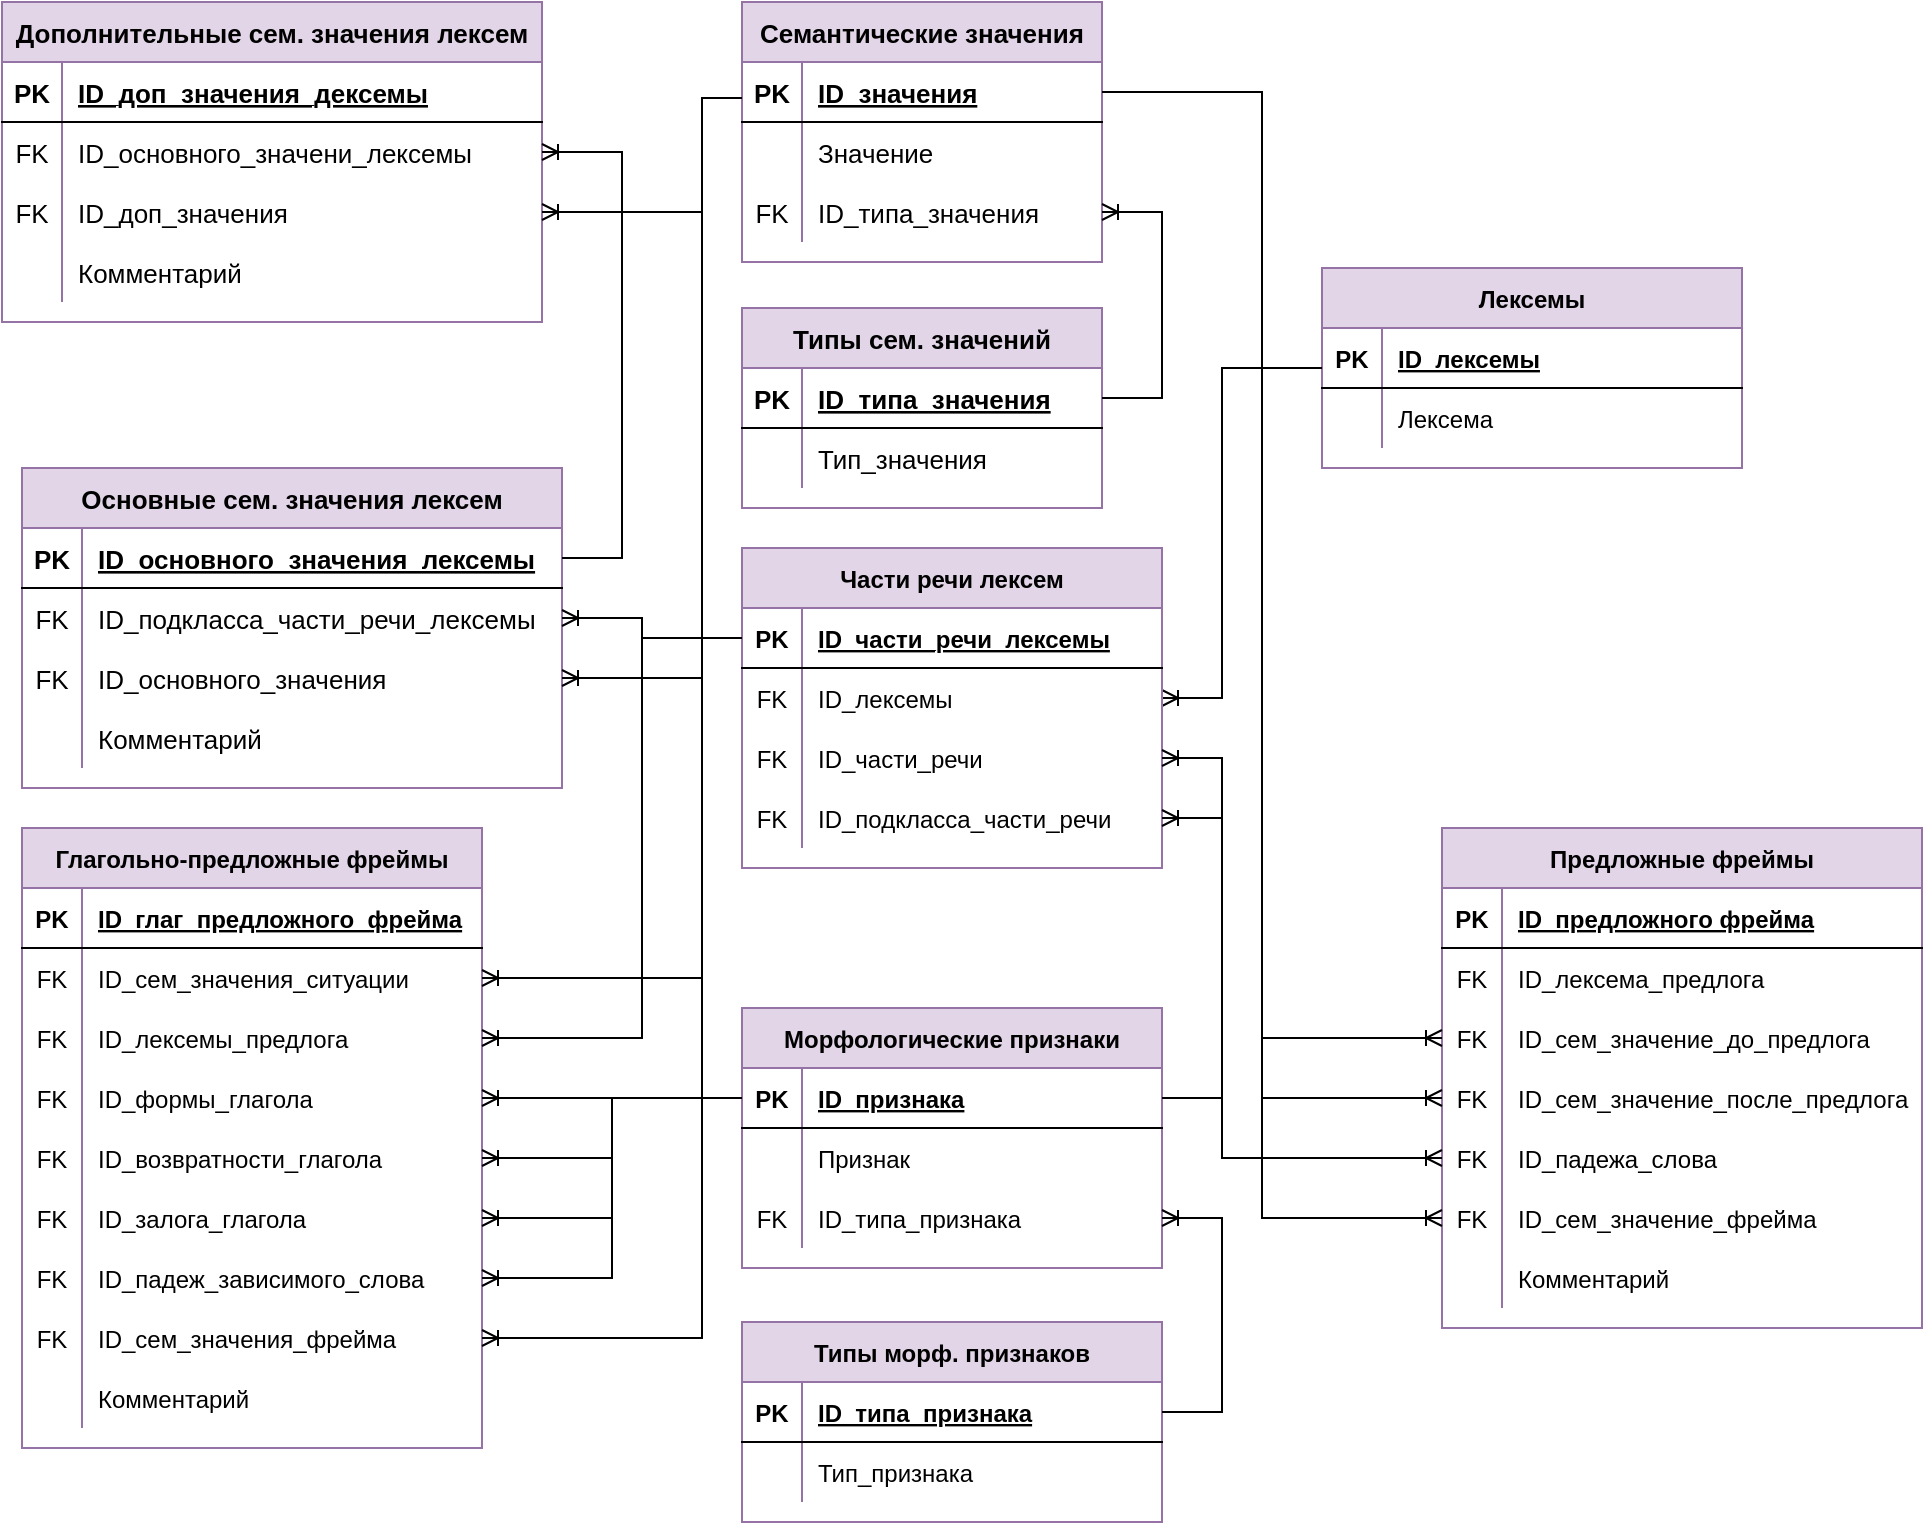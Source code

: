 <mxfile version="16.5.1" type="device"><diagram id="C_LeQMj13DpKVCXnAVlo" name="Страница 1"><mxGraphModel dx="1298" dy="1638" grid="1" gridSize="10" guides="1" tooltips="1" connect="1" arrows="1" fold="1" page="1" pageScale="1" pageWidth="1169" pageHeight="827" math="0" shadow="0"><root><mxCell id="0"/><mxCell id="1" parent="0"/><mxCell id="bmfFqyHY-bvfJu2oK3CH-1" value="Лексемы" style="shape=table;startSize=30;container=1;collapsible=1;childLayout=tableLayout;fixedRows=1;rowLines=0;fontStyle=1;align=center;resizeLast=1;fillColor=#e1d5e7;strokeColor=#9673a6;" vertex="1" parent="1"><mxGeometry x="970" y="-670" width="210" height="100" as="geometry"/></mxCell><mxCell id="bmfFqyHY-bvfJu2oK3CH-2" value="" style="shape=tableRow;horizontal=0;startSize=0;swimlaneHead=0;swimlaneBody=0;fillColor=none;collapsible=0;dropTarget=0;points=[[0,0.5],[1,0.5]];portConstraint=eastwest;top=0;left=0;right=0;bottom=1;" vertex="1" parent="bmfFqyHY-bvfJu2oK3CH-1"><mxGeometry y="30" width="210" height="30" as="geometry"/></mxCell><mxCell id="bmfFqyHY-bvfJu2oK3CH-3" value="PK" style="shape=partialRectangle;connectable=0;fillColor=none;top=0;left=0;bottom=0;right=0;fontStyle=1;overflow=hidden;" vertex="1" parent="bmfFqyHY-bvfJu2oK3CH-2"><mxGeometry width="30" height="30" as="geometry"><mxRectangle width="30" height="30" as="alternateBounds"/></mxGeometry></mxCell><mxCell id="bmfFqyHY-bvfJu2oK3CH-4" value="ID_лексемы" style="shape=partialRectangle;connectable=0;fillColor=none;top=0;left=0;bottom=0;right=0;align=left;spacingLeft=6;fontStyle=5;overflow=hidden;" vertex="1" parent="bmfFqyHY-bvfJu2oK3CH-2"><mxGeometry x="30" width="180" height="30" as="geometry"><mxRectangle width="180" height="30" as="alternateBounds"/></mxGeometry></mxCell><mxCell id="bmfFqyHY-bvfJu2oK3CH-5" value="" style="shape=tableRow;horizontal=0;startSize=0;swimlaneHead=0;swimlaneBody=0;fillColor=none;collapsible=0;dropTarget=0;points=[[0,0.5],[1,0.5]];portConstraint=eastwest;top=0;left=0;right=0;bottom=0;" vertex="1" parent="bmfFqyHY-bvfJu2oK3CH-1"><mxGeometry y="60" width="210" height="30" as="geometry"/></mxCell><mxCell id="bmfFqyHY-bvfJu2oK3CH-6" value="" style="shape=partialRectangle;connectable=0;fillColor=none;top=0;left=0;bottom=0;right=0;editable=1;overflow=hidden;" vertex="1" parent="bmfFqyHY-bvfJu2oK3CH-5"><mxGeometry width="30" height="30" as="geometry"><mxRectangle width="30" height="30" as="alternateBounds"/></mxGeometry></mxCell><mxCell id="bmfFqyHY-bvfJu2oK3CH-7" value="Лексема" style="shape=partialRectangle;connectable=0;fillColor=none;top=0;left=0;bottom=0;right=0;align=left;spacingLeft=6;overflow=hidden;" vertex="1" parent="bmfFqyHY-bvfJu2oK3CH-5"><mxGeometry x="30" width="180" height="30" as="geometry"><mxRectangle width="180" height="30" as="alternateBounds"/></mxGeometry></mxCell><mxCell id="bmfFqyHY-bvfJu2oK3CH-8" value="" style="edgeStyle=orthogonalEdgeStyle;fontSize=12;html=1;endArrow=ERoneToMany;rounded=0;" edge="1" parent="1" source="bmfFqyHY-bvfJu2oK3CH-2" target="bmfFqyHY-bvfJu2oK3CH-13"><mxGeometry width="100" height="100" relative="1" as="geometry"><mxPoint x="854.95" y="-523" as="sourcePoint"/><mxPoint x="784.95" y="-488" as="targetPoint"/><Array as="points"><mxPoint x="920" y="-620"/><mxPoint x="920" y="-455"/></Array></mxGeometry></mxCell><mxCell id="bmfFqyHY-bvfJu2oK3CH-9" value="Части речи лексем" style="shape=table;startSize=30;container=1;collapsible=1;childLayout=tableLayout;fixedRows=1;rowLines=0;fontStyle=1;align=center;resizeLast=1;fillColor=#e1d5e7;strokeColor=#9673a6;" vertex="1" parent="1"><mxGeometry x="680" y="-530" width="210" height="160" as="geometry"/></mxCell><mxCell id="bmfFqyHY-bvfJu2oK3CH-10" value="" style="shape=tableRow;horizontal=0;startSize=0;swimlaneHead=0;swimlaneBody=0;fillColor=none;collapsible=0;dropTarget=0;points=[[0,0.5],[1,0.5]];portConstraint=eastwest;top=0;left=0;right=0;bottom=1;" vertex="1" parent="bmfFqyHY-bvfJu2oK3CH-9"><mxGeometry y="30" width="210" height="30" as="geometry"/></mxCell><mxCell id="bmfFqyHY-bvfJu2oK3CH-11" value="PK" style="shape=partialRectangle;connectable=0;fillColor=none;top=0;left=0;bottom=0;right=0;fontStyle=1;overflow=hidden;" vertex="1" parent="bmfFqyHY-bvfJu2oK3CH-10"><mxGeometry width="30" height="30" as="geometry"><mxRectangle width="30" height="30" as="alternateBounds"/></mxGeometry></mxCell><mxCell id="bmfFqyHY-bvfJu2oK3CH-12" value="ID_части_речи_лексемы" style="shape=partialRectangle;connectable=0;fillColor=none;top=0;left=0;bottom=0;right=0;align=left;spacingLeft=6;fontStyle=5;overflow=hidden;" vertex="1" parent="bmfFqyHY-bvfJu2oK3CH-10"><mxGeometry x="30" width="180" height="30" as="geometry"><mxRectangle width="180" height="30" as="alternateBounds"/></mxGeometry></mxCell><mxCell id="bmfFqyHY-bvfJu2oK3CH-13" value="" style="shape=tableRow;horizontal=0;startSize=0;swimlaneHead=0;swimlaneBody=0;fillColor=none;collapsible=0;dropTarget=0;points=[[0,0.5],[1,0.5]];portConstraint=eastwest;top=0;left=0;right=0;bottom=0;" vertex="1" parent="bmfFqyHY-bvfJu2oK3CH-9"><mxGeometry y="60" width="210" height="30" as="geometry"/></mxCell><mxCell id="bmfFqyHY-bvfJu2oK3CH-14" value="FK" style="shape=partialRectangle;connectable=0;fillColor=none;top=0;left=0;bottom=0;right=0;editable=1;overflow=hidden;" vertex="1" parent="bmfFqyHY-bvfJu2oK3CH-13"><mxGeometry width="30" height="30" as="geometry"><mxRectangle width="30" height="30" as="alternateBounds"/></mxGeometry></mxCell><mxCell id="bmfFqyHY-bvfJu2oK3CH-15" value="ID_лексемы" style="shape=partialRectangle;connectable=0;fillColor=none;top=0;left=0;bottom=0;right=0;align=left;spacingLeft=6;overflow=hidden;" vertex="1" parent="bmfFqyHY-bvfJu2oK3CH-13"><mxGeometry x="30" width="180" height="30" as="geometry"><mxRectangle width="180" height="30" as="alternateBounds"/></mxGeometry></mxCell><mxCell id="bmfFqyHY-bvfJu2oK3CH-16" value="" style="shape=tableRow;horizontal=0;startSize=0;swimlaneHead=0;swimlaneBody=0;fillColor=none;collapsible=0;dropTarget=0;points=[[0,0.5],[1,0.5]];portConstraint=eastwest;top=0;left=0;right=0;bottom=0;" vertex="1" parent="bmfFqyHY-bvfJu2oK3CH-9"><mxGeometry y="90" width="210" height="30" as="geometry"/></mxCell><mxCell id="bmfFqyHY-bvfJu2oK3CH-17" value="FK" style="shape=partialRectangle;connectable=0;fillColor=none;top=0;left=0;bottom=0;right=0;editable=1;overflow=hidden;" vertex="1" parent="bmfFqyHY-bvfJu2oK3CH-16"><mxGeometry width="30" height="30" as="geometry"><mxRectangle width="30" height="30" as="alternateBounds"/></mxGeometry></mxCell><mxCell id="bmfFqyHY-bvfJu2oK3CH-18" value="ID_части_речи" style="shape=partialRectangle;connectable=0;fillColor=none;top=0;left=0;bottom=0;right=0;align=left;spacingLeft=6;overflow=hidden;" vertex="1" parent="bmfFqyHY-bvfJu2oK3CH-16"><mxGeometry x="30" width="180" height="30" as="geometry"><mxRectangle width="180" height="30" as="alternateBounds"/></mxGeometry></mxCell><mxCell id="bmfFqyHY-bvfJu2oK3CH-19" value="" style="shape=tableRow;horizontal=0;startSize=0;swimlaneHead=0;swimlaneBody=0;fillColor=none;collapsible=0;dropTarget=0;points=[[0,0.5],[1,0.5]];portConstraint=eastwest;top=0;left=0;right=0;bottom=0;" vertex="1" parent="bmfFqyHY-bvfJu2oK3CH-9"><mxGeometry y="120" width="210" height="30" as="geometry"/></mxCell><mxCell id="bmfFqyHY-bvfJu2oK3CH-20" value="FK" style="shape=partialRectangle;connectable=0;fillColor=none;top=0;left=0;bottom=0;right=0;editable=1;overflow=hidden;" vertex="1" parent="bmfFqyHY-bvfJu2oK3CH-19"><mxGeometry width="30" height="30" as="geometry"><mxRectangle width="30" height="30" as="alternateBounds"/></mxGeometry></mxCell><mxCell id="bmfFqyHY-bvfJu2oK3CH-21" value="ID_подкласса_части_речи" style="shape=partialRectangle;connectable=0;fillColor=none;top=0;left=0;bottom=0;right=0;align=left;spacingLeft=6;overflow=hidden;" vertex="1" parent="bmfFqyHY-bvfJu2oK3CH-19"><mxGeometry x="30" width="180" height="30" as="geometry"><mxRectangle width="180" height="30" as="alternateBounds"/></mxGeometry></mxCell><mxCell id="bmfFqyHY-bvfJu2oK3CH-22" value="Морфологические признаки" style="shape=table;startSize=30;container=1;collapsible=1;childLayout=tableLayout;fixedRows=1;rowLines=0;fontStyle=1;align=center;resizeLast=1;fillColor=#e1d5e7;strokeColor=#9673a6;" vertex="1" parent="1"><mxGeometry x="680" y="-300" width="210" height="130" as="geometry"/></mxCell><mxCell id="bmfFqyHY-bvfJu2oK3CH-23" value="" style="shape=tableRow;horizontal=0;startSize=0;swimlaneHead=0;swimlaneBody=0;fillColor=none;collapsible=0;dropTarget=0;points=[[0,0.5],[1,0.5]];portConstraint=eastwest;top=0;left=0;right=0;bottom=1;" vertex="1" parent="bmfFqyHY-bvfJu2oK3CH-22"><mxGeometry y="30" width="210" height="30" as="geometry"/></mxCell><mxCell id="bmfFqyHY-bvfJu2oK3CH-24" value="PK" style="shape=partialRectangle;connectable=0;fillColor=none;top=0;left=0;bottom=0;right=0;fontStyle=1;overflow=hidden;" vertex="1" parent="bmfFqyHY-bvfJu2oK3CH-23"><mxGeometry width="30" height="30" as="geometry"><mxRectangle width="30" height="30" as="alternateBounds"/></mxGeometry></mxCell><mxCell id="bmfFqyHY-bvfJu2oK3CH-25" value="ID_признака" style="shape=partialRectangle;connectable=0;fillColor=none;top=0;left=0;bottom=0;right=0;align=left;spacingLeft=6;fontStyle=5;overflow=hidden;" vertex="1" parent="bmfFqyHY-bvfJu2oK3CH-23"><mxGeometry x="30" width="180" height="30" as="geometry"><mxRectangle width="180" height="30" as="alternateBounds"/></mxGeometry></mxCell><mxCell id="bmfFqyHY-bvfJu2oK3CH-26" value="" style="shape=tableRow;horizontal=0;startSize=0;swimlaneHead=0;swimlaneBody=0;fillColor=none;collapsible=0;dropTarget=0;points=[[0,0.5],[1,0.5]];portConstraint=eastwest;top=0;left=0;right=0;bottom=0;" vertex="1" parent="bmfFqyHY-bvfJu2oK3CH-22"><mxGeometry y="60" width="210" height="30" as="geometry"/></mxCell><mxCell id="bmfFqyHY-bvfJu2oK3CH-27" value="" style="shape=partialRectangle;connectable=0;fillColor=none;top=0;left=0;bottom=0;right=0;editable=1;overflow=hidden;" vertex="1" parent="bmfFqyHY-bvfJu2oK3CH-26"><mxGeometry width="30" height="30" as="geometry"><mxRectangle width="30" height="30" as="alternateBounds"/></mxGeometry></mxCell><mxCell id="bmfFqyHY-bvfJu2oK3CH-28" value="Признак" style="shape=partialRectangle;connectable=0;fillColor=none;top=0;left=0;bottom=0;right=0;align=left;spacingLeft=6;overflow=hidden;" vertex="1" parent="bmfFqyHY-bvfJu2oK3CH-26"><mxGeometry x="30" width="180" height="30" as="geometry"><mxRectangle width="180" height="30" as="alternateBounds"/></mxGeometry></mxCell><mxCell id="bmfFqyHY-bvfJu2oK3CH-29" value="" style="shape=tableRow;horizontal=0;startSize=0;swimlaneHead=0;swimlaneBody=0;fillColor=none;collapsible=0;dropTarget=0;points=[[0,0.5],[1,0.5]];portConstraint=eastwest;top=0;left=0;right=0;bottom=0;" vertex="1" parent="bmfFqyHY-bvfJu2oK3CH-22"><mxGeometry y="90" width="210" height="30" as="geometry"/></mxCell><mxCell id="bmfFqyHY-bvfJu2oK3CH-30" value="FK" style="shape=partialRectangle;connectable=0;fillColor=none;top=0;left=0;bottom=0;right=0;editable=1;overflow=hidden;" vertex="1" parent="bmfFqyHY-bvfJu2oK3CH-29"><mxGeometry width="30" height="30" as="geometry"><mxRectangle width="30" height="30" as="alternateBounds"/></mxGeometry></mxCell><mxCell id="bmfFqyHY-bvfJu2oK3CH-31" value="ID_типа_признака" style="shape=partialRectangle;connectable=0;fillColor=none;top=0;left=0;bottom=0;right=0;align=left;spacingLeft=6;overflow=hidden;" vertex="1" parent="bmfFqyHY-bvfJu2oK3CH-29"><mxGeometry x="30" width="180" height="30" as="geometry"><mxRectangle width="180" height="30" as="alternateBounds"/></mxGeometry></mxCell><mxCell id="bmfFqyHY-bvfJu2oK3CH-32" value="Типы морф. признаков" style="shape=table;startSize=30;container=1;collapsible=1;childLayout=tableLayout;fixedRows=1;rowLines=0;fontStyle=1;align=center;resizeLast=1;fillColor=#e1d5e7;strokeColor=#9673a6;" vertex="1" parent="1"><mxGeometry x="680" y="-143" width="210" height="100" as="geometry"/></mxCell><mxCell id="bmfFqyHY-bvfJu2oK3CH-33" value="" style="shape=tableRow;horizontal=0;startSize=0;swimlaneHead=0;swimlaneBody=0;fillColor=none;collapsible=0;dropTarget=0;points=[[0,0.5],[1,0.5]];portConstraint=eastwest;top=0;left=0;right=0;bottom=1;" vertex="1" parent="bmfFqyHY-bvfJu2oK3CH-32"><mxGeometry y="30" width="210" height="30" as="geometry"/></mxCell><mxCell id="bmfFqyHY-bvfJu2oK3CH-34" value="PK" style="shape=partialRectangle;connectable=0;fillColor=none;top=0;left=0;bottom=0;right=0;fontStyle=1;overflow=hidden;" vertex="1" parent="bmfFqyHY-bvfJu2oK3CH-33"><mxGeometry width="30" height="30" as="geometry"><mxRectangle width="30" height="30" as="alternateBounds"/></mxGeometry></mxCell><mxCell id="bmfFqyHY-bvfJu2oK3CH-35" value="ID_типа_признака" style="shape=partialRectangle;connectable=0;fillColor=none;top=0;left=0;bottom=0;right=0;align=left;spacingLeft=6;fontStyle=5;overflow=hidden;" vertex="1" parent="bmfFqyHY-bvfJu2oK3CH-33"><mxGeometry x="30" width="180" height="30" as="geometry"><mxRectangle width="180" height="30" as="alternateBounds"/></mxGeometry></mxCell><mxCell id="bmfFqyHY-bvfJu2oK3CH-36" value="" style="shape=tableRow;horizontal=0;startSize=0;swimlaneHead=0;swimlaneBody=0;fillColor=none;collapsible=0;dropTarget=0;points=[[0,0.5],[1,0.5]];portConstraint=eastwest;top=0;left=0;right=0;bottom=0;" vertex="1" parent="bmfFqyHY-bvfJu2oK3CH-32"><mxGeometry y="60" width="210" height="30" as="geometry"/></mxCell><mxCell id="bmfFqyHY-bvfJu2oK3CH-37" value="" style="shape=partialRectangle;connectable=0;fillColor=none;top=0;left=0;bottom=0;right=0;editable=1;overflow=hidden;" vertex="1" parent="bmfFqyHY-bvfJu2oK3CH-36"><mxGeometry width="30" height="30" as="geometry"><mxRectangle width="30" height="30" as="alternateBounds"/></mxGeometry></mxCell><mxCell id="bmfFqyHY-bvfJu2oK3CH-38" value="Тип_признака" style="shape=partialRectangle;connectable=0;fillColor=none;top=0;left=0;bottom=0;right=0;align=left;spacingLeft=6;overflow=hidden;" vertex="1" parent="bmfFqyHY-bvfJu2oK3CH-36"><mxGeometry x="30" width="180" height="30" as="geometry"><mxRectangle width="180" height="30" as="alternateBounds"/></mxGeometry></mxCell><mxCell id="bmfFqyHY-bvfJu2oK3CH-39" value="" style="edgeStyle=entityRelationEdgeStyle;fontSize=12;html=1;endArrow=ERoneToMany;rounded=0;" edge="1" parent="1" source="bmfFqyHY-bvfJu2oK3CH-23" target="bmfFqyHY-bvfJu2oK3CH-16"><mxGeometry width="100" height="100" relative="1" as="geometry"><mxPoint x="645" y="224" as="sourcePoint"/><mxPoint x="1015" y="-121" as="targetPoint"/></mxGeometry></mxCell><mxCell id="bmfFqyHY-bvfJu2oK3CH-40" value="" style="edgeStyle=entityRelationEdgeStyle;fontSize=12;html=1;endArrow=ERoneToMany;rounded=0;" edge="1" parent="1" source="bmfFqyHY-bvfJu2oK3CH-23" target="bmfFqyHY-bvfJu2oK3CH-19"><mxGeometry width="100" height="100" relative="1" as="geometry"><mxPoint x="745" y="-26" as="sourcePoint"/><mxPoint x="1015" y="-151" as="targetPoint"/></mxGeometry></mxCell><mxCell id="bmfFqyHY-bvfJu2oK3CH-41" value="" style="edgeStyle=entityRelationEdgeStyle;fontSize=12;html=1;endArrow=ERoneToMany;rounded=0;" edge="1" parent="1" source="bmfFqyHY-bvfJu2oK3CH-33" target="bmfFqyHY-bvfJu2oK3CH-29"><mxGeometry width="100" height="100" relative="1" as="geometry"><mxPoint x="640" y="-33" as="sourcePoint"/><mxPoint x="740" y="-133" as="targetPoint"/></mxGeometry></mxCell><mxCell id="bmfFqyHY-bvfJu2oK3CH-42" value="Семантические значения" style="shape=table;startSize=30;container=1;collapsible=1;childLayout=tableLayout;fixedRows=1;rowLines=0;fontStyle=1;align=center;resizeLast=1;fillColor=#e1d5e7;strokeColor=#9673a6;fontSize=13;" vertex="1" parent="1"><mxGeometry x="680" y="-803" width="180" height="130" as="geometry"/></mxCell><mxCell id="bmfFqyHY-bvfJu2oK3CH-43" value="" style="shape=tableRow;horizontal=0;startSize=0;swimlaneHead=0;swimlaneBody=0;fillColor=none;collapsible=0;dropTarget=0;points=[[0,0.5],[1,0.5]];portConstraint=eastwest;top=0;left=0;right=0;bottom=1;fontSize=13;" vertex="1" parent="bmfFqyHY-bvfJu2oK3CH-42"><mxGeometry y="30" width="180" height="30" as="geometry"/></mxCell><mxCell id="bmfFqyHY-bvfJu2oK3CH-44" value="PK" style="shape=partialRectangle;connectable=0;fillColor=none;top=0;left=0;bottom=0;right=0;fontStyle=1;overflow=hidden;fontSize=13;" vertex="1" parent="bmfFqyHY-bvfJu2oK3CH-43"><mxGeometry width="30" height="30" as="geometry"><mxRectangle width="30" height="30" as="alternateBounds"/></mxGeometry></mxCell><mxCell id="bmfFqyHY-bvfJu2oK3CH-45" value="ID_значения" style="shape=partialRectangle;connectable=0;fillColor=none;top=0;left=0;bottom=0;right=0;align=left;spacingLeft=6;fontStyle=5;overflow=hidden;fontSize=13;" vertex="1" parent="bmfFqyHY-bvfJu2oK3CH-43"><mxGeometry x="30" width="150" height="30" as="geometry"><mxRectangle width="150" height="30" as="alternateBounds"/></mxGeometry></mxCell><mxCell id="bmfFqyHY-bvfJu2oK3CH-46" value="" style="shape=tableRow;horizontal=0;startSize=0;swimlaneHead=0;swimlaneBody=0;fillColor=none;collapsible=0;dropTarget=0;points=[[0,0.5],[1,0.5]];portConstraint=eastwest;top=0;left=0;right=0;bottom=0;fontSize=13;" vertex="1" parent="bmfFqyHY-bvfJu2oK3CH-42"><mxGeometry y="60" width="180" height="30" as="geometry"/></mxCell><mxCell id="bmfFqyHY-bvfJu2oK3CH-47" value="" style="shape=partialRectangle;connectable=0;fillColor=none;top=0;left=0;bottom=0;right=0;editable=1;overflow=hidden;fontSize=13;" vertex="1" parent="bmfFqyHY-bvfJu2oK3CH-46"><mxGeometry width="30" height="30" as="geometry"><mxRectangle width="30" height="30" as="alternateBounds"/></mxGeometry></mxCell><mxCell id="bmfFqyHY-bvfJu2oK3CH-48" value="Значение" style="shape=partialRectangle;connectable=0;fillColor=none;top=0;left=0;bottom=0;right=0;align=left;spacingLeft=6;overflow=hidden;fontSize=13;" vertex="1" parent="bmfFqyHY-bvfJu2oK3CH-46"><mxGeometry x="30" width="150" height="30" as="geometry"><mxRectangle width="150" height="30" as="alternateBounds"/></mxGeometry></mxCell><mxCell id="bmfFqyHY-bvfJu2oK3CH-49" value="" style="shape=tableRow;horizontal=0;startSize=0;swimlaneHead=0;swimlaneBody=0;fillColor=none;collapsible=0;dropTarget=0;points=[[0,0.5],[1,0.5]];portConstraint=eastwest;top=0;left=0;right=0;bottom=0;fontSize=13;" vertex="1" parent="bmfFqyHY-bvfJu2oK3CH-42"><mxGeometry y="90" width="180" height="30" as="geometry"/></mxCell><mxCell id="bmfFqyHY-bvfJu2oK3CH-50" value="FK" style="shape=partialRectangle;connectable=0;fillColor=none;top=0;left=0;bottom=0;right=0;editable=1;overflow=hidden;fontSize=13;" vertex="1" parent="bmfFqyHY-bvfJu2oK3CH-49"><mxGeometry width="30" height="30" as="geometry"><mxRectangle width="30" height="30" as="alternateBounds"/></mxGeometry></mxCell><mxCell id="bmfFqyHY-bvfJu2oK3CH-51" value="ID_типа_значения" style="shape=partialRectangle;connectable=0;fillColor=none;top=0;left=0;bottom=0;right=0;align=left;spacingLeft=6;overflow=hidden;fontSize=13;" vertex="1" parent="bmfFqyHY-bvfJu2oK3CH-49"><mxGeometry x="30" width="150" height="30" as="geometry"><mxRectangle width="150" height="30" as="alternateBounds"/></mxGeometry></mxCell><mxCell id="bmfFqyHY-bvfJu2oK3CH-52" value="Типы сем. значений" style="shape=table;startSize=30;container=1;collapsible=1;childLayout=tableLayout;fixedRows=1;rowLines=0;fontStyle=1;align=center;resizeLast=1;fillColor=#e1d5e7;strokeColor=#9673a6;fontSize=13;" vertex="1" parent="1"><mxGeometry x="680" y="-650" width="180" height="100" as="geometry"/></mxCell><mxCell id="bmfFqyHY-bvfJu2oK3CH-53" value="" style="shape=tableRow;horizontal=0;startSize=0;swimlaneHead=0;swimlaneBody=0;fillColor=none;collapsible=0;dropTarget=0;points=[[0,0.5],[1,0.5]];portConstraint=eastwest;top=0;left=0;right=0;bottom=1;fontSize=13;" vertex="1" parent="bmfFqyHY-bvfJu2oK3CH-52"><mxGeometry y="30" width="180" height="30" as="geometry"/></mxCell><mxCell id="bmfFqyHY-bvfJu2oK3CH-54" value="PK" style="shape=partialRectangle;connectable=0;fillColor=none;top=0;left=0;bottom=0;right=0;fontStyle=1;overflow=hidden;fontSize=13;" vertex="1" parent="bmfFqyHY-bvfJu2oK3CH-53"><mxGeometry width="30" height="30" as="geometry"><mxRectangle width="30" height="30" as="alternateBounds"/></mxGeometry></mxCell><mxCell id="bmfFqyHY-bvfJu2oK3CH-55" value="ID_типа_значения" style="shape=partialRectangle;connectable=0;fillColor=none;top=0;left=0;bottom=0;right=0;align=left;spacingLeft=6;fontStyle=5;overflow=hidden;fontSize=13;" vertex="1" parent="bmfFqyHY-bvfJu2oK3CH-53"><mxGeometry x="30" width="150" height="30" as="geometry"><mxRectangle width="150" height="30" as="alternateBounds"/></mxGeometry></mxCell><mxCell id="bmfFqyHY-bvfJu2oK3CH-56" value="" style="shape=tableRow;horizontal=0;startSize=0;swimlaneHead=0;swimlaneBody=0;fillColor=none;collapsible=0;dropTarget=0;points=[[0,0.5],[1,0.5]];portConstraint=eastwest;top=0;left=0;right=0;bottom=0;fontSize=13;" vertex="1" parent="bmfFqyHY-bvfJu2oK3CH-52"><mxGeometry y="60" width="180" height="30" as="geometry"/></mxCell><mxCell id="bmfFqyHY-bvfJu2oK3CH-57" value="" style="shape=partialRectangle;connectable=0;fillColor=none;top=0;left=0;bottom=0;right=0;editable=1;overflow=hidden;fontSize=13;" vertex="1" parent="bmfFqyHY-bvfJu2oK3CH-56"><mxGeometry width="30" height="30" as="geometry"><mxRectangle width="30" height="30" as="alternateBounds"/></mxGeometry></mxCell><mxCell id="bmfFqyHY-bvfJu2oK3CH-58" value="Тип_значения" style="shape=partialRectangle;connectable=0;fillColor=none;top=0;left=0;bottom=0;right=0;align=left;spacingLeft=6;overflow=hidden;fontSize=13;" vertex="1" parent="bmfFqyHY-bvfJu2oK3CH-56"><mxGeometry x="30" width="150" height="30" as="geometry"><mxRectangle width="150" height="30" as="alternateBounds"/></mxGeometry></mxCell><mxCell id="bmfFqyHY-bvfJu2oK3CH-59" value="Основные сем. значения лексем" style="shape=table;startSize=30;container=1;collapsible=1;childLayout=tableLayout;fixedRows=1;rowLines=0;fontStyle=1;align=center;resizeLast=1;fillColor=#e1d5e7;strokeColor=#9673a6;fontSize=13;" vertex="1" parent="1"><mxGeometry x="320" y="-570" width="270" height="160" as="geometry"/></mxCell><mxCell id="bmfFqyHY-bvfJu2oK3CH-60" value="" style="shape=tableRow;horizontal=0;startSize=0;swimlaneHead=0;swimlaneBody=0;fillColor=none;collapsible=0;dropTarget=0;points=[[0,0.5],[1,0.5]];portConstraint=eastwest;top=0;left=0;right=0;bottom=1;fontSize=13;" vertex="1" parent="bmfFqyHY-bvfJu2oK3CH-59"><mxGeometry y="30" width="270" height="30" as="geometry"/></mxCell><mxCell id="bmfFqyHY-bvfJu2oK3CH-61" value="PK" style="shape=partialRectangle;connectable=0;fillColor=none;top=0;left=0;bottom=0;right=0;fontStyle=1;overflow=hidden;fontSize=13;" vertex="1" parent="bmfFqyHY-bvfJu2oK3CH-60"><mxGeometry width="30" height="30" as="geometry"><mxRectangle width="30" height="30" as="alternateBounds"/></mxGeometry></mxCell><mxCell id="bmfFqyHY-bvfJu2oK3CH-62" value="ID_основного_значения_лексемы" style="shape=partialRectangle;connectable=0;fillColor=none;top=0;left=0;bottom=0;right=0;align=left;spacingLeft=6;fontStyle=5;overflow=hidden;fontSize=13;" vertex="1" parent="bmfFqyHY-bvfJu2oK3CH-60"><mxGeometry x="30" width="240" height="30" as="geometry"><mxRectangle width="240" height="30" as="alternateBounds"/></mxGeometry></mxCell><mxCell id="bmfFqyHY-bvfJu2oK3CH-63" value="" style="shape=tableRow;horizontal=0;startSize=0;swimlaneHead=0;swimlaneBody=0;fillColor=none;collapsible=0;dropTarget=0;points=[[0,0.5],[1,0.5]];portConstraint=eastwest;top=0;left=0;right=0;bottom=0;fontSize=13;" vertex="1" parent="bmfFqyHY-bvfJu2oK3CH-59"><mxGeometry y="60" width="270" height="30" as="geometry"/></mxCell><mxCell id="bmfFqyHY-bvfJu2oK3CH-64" value="FK" style="shape=partialRectangle;connectable=0;fillColor=none;top=0;left=0;bottom=0;right=0;editable=1;overflow=hidden;fontSize=13;" vertex="1" parent="bmfFqyHY-bvfJu2oK3CH-63"><mxGeometry width="30" height="30" as="geometry"><mxRectangle width="30" height="30" as="alternateBounds"/></mxGeometry></mxCell><mxCell id="bmfFqyHY-bvfJu2oK3CH-65" value="ID_подкласса_части_речи_лексемы" style="shape=partialRectangle;connectable=0;fillColor=none;top=0;left=0;bottom=0;right=0;align=left;spacingLeft=6;overflow=hidden;fontSize=13;" vertex="1" parent="bmfFqyHY-bvfJu2oK3CH-63"><mxGeometry x="30" width="240" height="30" as="geometry"><mxRectangle width="240" height="30" as="alternateBounds"/></mxGeometry></mxCell><mxCell id="bmfFqyHY-bvfJu2oK3CH-66" value="" style="shape=tableRow;horizontal=0;startSize=0;swimlaneHead=0;swimlaneBody=0;fillColor=none;collapsible=0;dropTarget=0;points=[[0,0.5],[1,0.5]];portConstraint=eastwest;top=0;left=0;right=0;bottom=0;fontSize=13;" vertex="1" parent="bmfFqyHY-bvfJu2oK3CH-59"><mxGeometry y="90" width="270" height="30" as="geometry"/></mxCell><mxCell id="bmfFqyHY-bvfJu2oK3CH-67" value="FK" style="shape=partialRectangle;connectable=0;fillColor=none;top=0;left=0;bottom=0;right=0;editable=1;overflow=hidden;fontSize=13;" vertex="1" parent="bmfFqyHY-bvfJu2oK3CH-66"><mxGeometry width="30" height="30" as="geometry"><mxRectangle width="30" height="30" as="alternateBounds"/></mxGeometry></mxCell><mxCell id="bmfFqyHY-bvfJu2oK3CH-68" value="ID_основного_значения" style="shape=partialRectangle;connectable=0;fillColor=none;top=0;left=0;bottom=0;right=0;align=left;spacingLeft=6;overflow=hidden;fontSize=13;" vertex="1" parent="bmfFqyHY-bvfJu2oK3CH-66"><mxGeometry x="30" width="240" height="30" as="geometry"><mxRectangle width="240" height="30" as="alternateBounds"/></mxGeometry></mxCell><mxCell id="bmfFqyHY-bvfJu2oK3CH-69" value="" style="shape=tableRow;horizontal=0;startSize=0;swimlaneHead=0;swimlaneBody=0;fillColor=none;collapsible=0;dropTarget=0;points=[[0,0.5],[1,0.5]];portConstraint=eastwest;top=0;left=0;right=0;bottom=0;fontSize=13;" vertex="1" parent="bmfFqyHY-bvfJu2oK3CH-59"><mxGeometry y="120" width="270" height="30" as="geometry"/></mxCell><mxCell id="bmfFqyHY-bvfJu2oK3CH-70" value="" style="shape=partialRectangle;connectable=0;fillColor=none;top=0;left=0;bottom=0;right=0;editable=1;overflow=hidden;fontSize=13;" vertex="1" parent="bmfFqyHY-bvfJu2oK3CH-69"><mxGeometry width="30" height="30" as="geometry"><mxRectangle width="30" height="30" as="alternateBounds"/></mxGeometry></mxCell><mxCell id="bmfFqyHY-bvfJu2oK3CH-71" value="Комментарий" style="shape=partialRectangle;connectable=0;fillColor=none;top=0;left=0;bottom=0;right=0;align=left;spacingLeft=6;overflow=hidden;fontSize=13;" vertex="1" parent="bmfFqyHY-bvfJu2oK3CH-69"><mxGeometry x="30" width="240" height="30" as="geometry"><mxRectangle width="240" height="30" as="alternateBounds"/></mxGeometry></mxCell><mxCell id="bmfFqyHY-bvfJu2oK3CH-72" value="" style="edgeStyle=entityRelationEdgeStyle;fontSize=13;html=1;endArrow=ERoneToMany;rounded=0;" edge="1" parent="1" source="bmfFqyHY-bvfJu2oK3CH-53" target="bmfFqyHY-bvfJu2oK3CH-49"><mxGeometry width="100" height="100" relative="1" as="geometry"><mxPoint x="950" y="-288" as="sourcePoint"/><mxPoint x="1050" y="-388" as="targetPoint"/></mxGeometry></mxCell><mxCell id="bmfFqyHY-bvfJu2oK3CH-73" value="" style="edgeStyle=orthogonalEdgeStyle;fontSize=13;html=1;endArrow=ERoneToMany;rounded=0;" edge="1" parent="1" source="bmfFqyHY-bvfJu2oK3CH-43" target="bmfFqyHY-bvfJu2oK3CH-66"><mxGeometry width="100" height="100" relative="1" as="geometry"><mxPoint x="290" y="-205" as="sourcePoint"/><mxPoint x="290" y="-315" as="targetPoint"/><Array as="points"><mxPoint x="660" y="-755"/><mxPoint x="660" y="-465"/></Array></mxGeometry></mxCell><mxCell id="bmfFqyHY-bvfJu2oK3CH-74" value="Дополнительные сем. значения лексем" style="shape=table;startSize=30;container=1;collapsible=1;childLayout=tableLayout;fixedRows=1;rowLines=0;fontStyle=1;align=center;resizeLast=1;fillColor=#e1d5e7;strokeColor=#9673a6;fontSize=13;" vertex="1" parent="1"><mxGeometry x="310" y="-803" width="270" height="160" as="geometry"/></mxCell><mxCell id="bmfFqyHY-bvfJu2oK3CH-75" value="" style="shape=tableRow;horizontal=0;startSize=0;swimlaneHead=0;swimlaneBody=0;fillColor=none;collapsible=0;dropTarget=0;points=[[0,0.5],[1,0.5]];portConstraint=eastwest;top=0;left=0;right=0;bottom=1;fontSize=13;" vertex="1" parent="bmfFqyHY-bvfJu2oK3CH-74"><mxGeometry y="30" width="270" height="30" as="geometry"/></mxCell><mxCell id="bmfFqyHY-bvfJu2oK3CH-76" value="PK" style="shape=partialRectangle;connectable=0;fillColor=none;top=0;left=0;bottom=0;right=0;fontStyle=1;overflow=hidden;fontSize=13;" vertex="1" parent="bmfFqyHY-bvfJu2oK3CH-75"><mxGeometry width="30" height="30" as="geometry"><mxRectangle width="30" height="30" as="alternateBounds"/></mxGeometry></mxCell><mxCell id="bmfFqyHY-bvfJu2oK3CH-77" value="ID_доп_значения_дексемы" style="shape=partialRectangle;connectable=0;fillColor=none;top=0;left=0;bottom=0;right=0;align=left;spacingLeft=6;fontStyle=5;overflow=hidden;fontSize=13;" vertex="1" parent="bmfFqyHY-bvfJu2oK3CH-75"><mxGeometry x="30" width="240" height="30" as="geometry"><mxRectangle width="240" height="30" as="alternateBounds"/></mxGeometry></mxCell><mxCell id="bmfFqyHY-bvfJu2oK3CH-78" value="" style="shape=tableRow;horizontal=0;startSize=0;swimlaneHead=0;swimlaneBody=0;fillColor=none;collapsible=0;dropTarget=0;points=[[0,0.5],[1,0.5]];portConstraint=eastwest;top=0;left=0;right=0;bottom=0;fontSize=13;" vertex="1" parent="bmfFqyHY-bvfJu2oK3CH-74"><mxGeometry y="60" width="270" height="30" as="geometry"/></mxCell><mxCell id="bmfFqyHY-bvfJu2oK3CH-79" value="FK" style="shape=partialRectangle;connectable=0;fillColor=none;top=0;left=0;bottom=0;right=0;editable=1;overflow=hidden;fontSize=13;" vertex="1" parent="bmfFqyHY-bvfJu2oK3CH-78"><mxGeometry width="30" height="30" as="geometry"><mxRectangle width="30" height="30" as="alternateBounds"/></mxGeometry></mxCell><mxCell id="bmfFqyHY-bvfJu2oK3CH-80" value="ID_основного_значени_лексемы" style="shape=partialRectangle;connectable=0;fillColor=none;top=0;left=0;bottom=0;right=0;align=left;spacingLeft=6;overflow=hidden;fontSize=13;" vertex="1" parent="bmfFqyHY-bvfJu2oK3CH-78"><mxGeometry x="30" width="240" height="30" as="geometry"><mxRectangle width="240" height="30" as="alternateBounds"/></mxGeometry></mxCell><mxCell id="bmfFqyHY-bvfJu2oK3CH-81" value="" style="shape=tableRow;horizontal=0;startSize=0;swimlaneHead=0;swimlaneBody=0;fillColor=none;collapsible=0;dropTarget=0;points=[[0,0.5],[1,0.5]];portConstraint=eastwest;top=0;left=0;right=0;bottom=0;fontSize=13;" vertex="1" parent="bmfFqyHY-bvfJu2oK3CH-74"><mxGeometry y="90" width="270" height="30" as="geometry"/></mxCell><mxCell id="bmfFqyHY-bvfJu2oK3CH-82" value="FK" style="shape=partialRectangle;connectable=0;fillColor=none;top=0;left=0;bottom=0;right=0;editable=1;overflow=hidden;fontSize=13;" vertex="1" parent="bmfFqyHY-bvfJu2oK3CH-81"><mxGeometry width="30" height="30" as="geometry"><mxRectangle width="30" height="30" as="alternateBounds"/></mxGeometry></mxCell><mxCell id="bmfFqyHY-bvfJu2oK3CH-83" value="ID_доп_значения" style="shape=partialRectangle;connectable=0;fillColor=none;top=0;left=0;bottom=0;right=0;align=left;spacingLeft=6;overflow=hidden;fontSize=13;" vertex="1" parent="bmfFqyHY-bvfJu2oK3CH-81"><mxGeometry x="30" width="240" height="30" as="geometry"><mxRectangle width="240" height="30" as="alternateBounds"/></mxGeometry></mxCell><mxCell id="bmfFqyHY-bvfJu2oK3CH-84" value="" style="shape=tableRow;horizontal=0;startSize=0;swimlaneHead=0;swimlaneBody=0;fillColor=none;collapsible=0;dropTarget=0;points=[[0,0.5],[1,0.5]];portConstraint=eastwest;top=0;left=0;right=0;bottom=0;fontSize=13;" vertex="1" parent="bmfFqyHY-bvfJu2oK3CH-74"><mxGeometry y="120" width="270" height="30" as="geometry"/></mxCell><mxCell id="bmfFqyHY-bvfJu2oK3CH-85" value="" style="shape=partialRectangle;connectable=0;fillColor=none;top=0;left=0;bottom=0;right=0;editable=1;overflow=hidden;fontSize=13;" vertex="1" parent="bmfFqyHY-bvfJu2oK3CH-84"><mxGeometry width="30" height="30" as="geometry"><mxRectangle width="30" height="30" as="alternateBounds"/></mxGeometry></mxCell><mxCell id="bmfFqyHY-bvfJu2oK3CH-86" value="Комментарий" style="shape=partialRectangle;connectable=0;fillColor=none;top=0;left=0;bottom=0;right=0;align=left;spacingLeft=6;overflow=hidden;fontSize=13;" vertex="1" parent="bmfFqyHY-bvfJu2oK3CH-84"><mxGeometry x="30" width="240" height="30" as="geometry"><mxRectangle width="240" height="30" as="alternateBounds"/></mxGeometry></mxCell><mxCell id="bmfFqyHY-bvfJu2oK3CH-87" value="" style="edgeStyle=orthogonalEdgeStyle;fontSize=13;html=1;endArrow=ERoneToMany;rounded=0;" edge="1" parent="1" source="bmfFqyHY-bvfJu2oK3CH-60" target="bmfFqyHY-bvfJu2oK3CH-78"><mxGeometry width="100" height="100" relative="1" as="geometry"><mxPoint x="170" y="-188" as="sourcePoint"/><mxPoint x="430" y="-348" as="targetPoint"/><Array as="points"><mxPoint x="620" y="-525"/><mxPoint x="620" y="-728"/></Array></mxGeometry></mxCell><mxCell id="bmfFqyHY-bvfJu2oK3CH-88" value="" style="edgeStyle=orthogonalEdgeStyle;fontSize=13;html=1;endArrow=ERoneToMany;rounded=0;" edge="1" parent="1" source="bmfFqyHY-bvfJu2oK3CH-43" target="bmfFqyHY-bvfJu2oK3CH-81"><mxGeometry width="100" height="100" relative="1" as="geometry"><mxPoint x="270" y="-185" as="sourcePoint"/><mxPoint x="440" y="-345" as="targetPoint"/><Array as="points"><mxPoint x="660" y="-755"/><mxPoint x="660" y="-698"/></Array></mxGeometry></mxCell><mxCell id="bmfFqyHY-bvfJu2oK3CH-89" value="" style="edgeStyle=orthogonalEdgeStyle;fontSize=13;html=1;endArrow=ERoneToMany;rounded=0;" edge="1" parent="1" source="bmfFqyHY-bvfJu2oK3CH-10" target="bmfFqyHY-bvfJu2oK3CH-63"><mxGeometry width="100" height="100" relative="1" as="geometry"><mxPoint x="580" y="-355" as="sourcePoint"/><mxPoint x="930" y="-275" as="targetPoint"/><Array as="points"><mxPoint x="630" y="-485"/><mxPoint x="630" y="-495"/></Array></mxGeometry></mxCell><mxCell id="bmfFqyHY-bvfJu2oK3CH-103" value="Глагольно-предложные фреймы" style="shape=table;startSize=30;container=1;collapsible=1;childLayout=tableLayout;fixedRows=1;rowLines=0;fontStyle=1;align=center;resizeLast=1;fillColor=#e1d5e7;strokeColor=#9673a6;" vertex="1" parent="1"><mxGeometry x="320" y="-390" width="230" height="310" as="geometry"/></mxCell><mxCell id="bmfFqyHY-bvfJu2oK3CH-104" value="" style="shape=tableRow;horizontal=0;startSize=0;swimlaneHead=0;swimlaneBody=0;fillColor=none;collapsible=0;dropTarget=0;points=[[0,0.5],[1,0.5]];portConstraint=eastwest;top=0;left=0;right=0;bottom=1;" vertex="1" parent="bmfFqyHY-bvfJu2oK3CH-103"><mxGeometry y="30" width="230" height="30" as="geometry"/></mxCell><mxCell id="bmfFqyHY-bvfJu2oK3CH-105" value="PK" style="shape=partialRectangle;connectable=0;fillColor=none;top=0;left=0;bottom=0;right=0;fontStyle=1;overflow=hidden;" vertex="1" parent="bmfFqyHY-bvfJu2oK3CH-104"><mxGeometry width="30" height="30" as="geometry"><mxRectangle width="30" height="30" as="alternateBounds"/></mxGeometry></mxCell><mxCell id="bmfFqyHY-bvfJu2oK3CH-106" value="ID_глаг_предложного_фрейма" style="shape=partialRectangle;connectable=0;fillColor=none;top=0;left=0;bottom=0;right=0;align=left;spacingLeft=6;fontStyle=5;overflow=hidden;" vertex="1" parent="bmfFqyHY-bvfJu2oK3CH-104"><mxGeometry x="30" width="200" height="30" as="geometry"><mxRectangle width="200" height="30" as="alternateBounds"/></mxGeometry></mxCell><mxCell id="bmfFqyHY-bvfJu2oK3CH-107" value="" style="shape=tableRow;horizontal=0;startSize=0;swimlaneHead=0;swimlaneBody=0;fillColor=none;collapsible=0;dropTarget=0;points=[[0,0.5],[1,0.5]];portConstraint=eastwest;top=0;left=0;right=0;bottom=0;" vertex="1" parent="bmfFqyHY-bvfJu2oK3CH-103"><mxGeometry y="60" width="230" height="30" as="geometry"/></mxCell><mxCell id="bmfFqyHY-bvfJu2oK3CH-108" value="FK" style="shape=partialRectangle;connectable=0;fillColor=none;top=0;left=0;bottom=0;right=0;editable=1;overflow=hidden;" vertex="1" parent="bmfFqyHY-bvfJu2oK3CH-107"><mxGeometry width="30" height="30" as="geometry"><mxRectangle width="30" height="30" as="alternateBounds"/></mxGeometry></mxCell><mxCell id="bmfFqyHY-bvfJu2oK3CH-109" value="ID_сем_значения_ситуации" style="shape=partialRectangle;connectable=0;fillColor=none;top=0;left=0;bottom=0;right=0;align=left;spacingLeft=6;overflow=hidden;" vertex="1" parent="bmfFqyHY-bvfJu2oK3CH-107"><mxGeometry x="30" width="200" height="30" as="geometry"><mxRectangle width="200" height="30" as="alternateBounds"/></mxGeometry></mxCell><mxCell id="bmfFqyHY-bvfJu2oK3CH-119" value="" style="shape=tableRow;horizontal=0;startSize=0;swimlaneHead=0;swimlaneBody=0;fillColor=none;collapsible=0;dropTarget=0;points=[[0,0.5],[1,0.5]];portConstraint=eastwest;top=0;left=0;right=0;bottom=0;" vertex="1" parent="bmfFqyHY-bvfJu2oK3CH-103"><mxGeometry y="90" width="230" height="30" as="geometry"/></mxCell><mxCell id="bmfFqyHY-bvfJu2oK3CH-120" value="FK" style="shape=partialRectangle;connectable=0;fillColor=none;top=0;left=0;bottom=0;right=0;editable=1;overflow=hidden;" vertex="1" parent="bmfFqyHY-bvfJu2oK3CH-119"><mxGeometry width="30" height="30" as="geometry"><mxRectangle width="30" height="30" as="alternateBounds"/></mxGeometry></mxCell><mxCell id="bmfFqyHY-bvfJu2oK3CH-121" value="ID_лексемы_предлога" style="shape=partialRectangle;connectable=0;fillColor=none;top=0;left=0;bottom=0;right=0;align=left;spacingLeft=6;overflow=hidden;" vertex="1" parent="bmfFqyHY-bvfJu2oK3CH-119"><mxGeometry x="30" width="200" height="30" as="geometry"><mxRectangle width="200" height="30" as="alternateBounds"/></mxGeometry></mxCell><mxCell id="bmfFqyHY-bvfJu2oK3CH-110" value="" style="shape=tableRow;horizontal=0;startSize=0;swimlaneHead=0;swimlaneBody=0;fillColor=none;collapsible=0;dropTarget=0;points=[[0,0.5],[1,0.5]];portConstraint=eastwest;top=0;left=0;right=0;bottom=0;" vertex="1" parent="bmfFqyHY-bvfJu2oK3CH-103"><mxGeometry y="120" width="230" height="30" as="geometry"/></mxCell><mxCell id="bmfFqyHY-bvfJu2oK3CH-111" value="FK" style="shape=partialRectangle;connectable=0;fillColor=none;top=0;left=0;bottom=0;right=0;editable=1;overflow=hidden;" vertex="1" parent="bmfFqyHY-bvfJu2oK3CH-110"><mxGeometry width="30" height="30" as="geometry"><mxRectangle width="30" height="30" as="alternateBounds"/></mxGeometry></mxCell><mxCell id="bmfFqyHY-bvfJu2oK3CH-112" value="ID_формы_глагола" style="shape=partialRectangle;connectable=0;fillColor=none;top=0;left=0;bottom=0;right=0;align=left;spacingLeft=6;overflow=hidden;" vertex="1" parent="bmfFqyHY-bvfJu2oK3CH-110"><mxGeometry x="30" width="200" height="30" as="geometry"><mxRectangle width="200" height="30" as="alternateBounds"/></mxGeometry></mxCell><mxCell id="bmfFqyHY-bvfJu2oK3CH-113" value="" style="shape=tableRow;horizontal=0;startSize=0;swimlaneHead=0;swimlaneBody=0;fillColor=none;collapsible=0;dropTarget=0;points=[[0,0.5],[1,0.5]];portConstraint=eastwest;top=0;left=0;right=0;bottom=0;" vertex="1" parent="bmfFqyHY-bvfJu2oK3CH-103"><mxGeometry y="150" width="230" height="30" as="geometry"/></mxCell><mxCell id="bmfFqyHY-bvfJu2oK3CH-114" value="FK" style="shape=partialRectangle;connectable=0;fillColor=none;top=0;left=0;bottom=0;right=0;editable=1;overflow=hidden;" vertex="1" parent="bmfFqyHY-bvfJu2oK3CH-113"><mxGeometry width="30" height="30" as="geometry"><mxRectangle width="30" height="30" as="alternateBounds"/></mxGeometry></mxCell><mxCell id="bmfFqyHY-bvfJu2oK3CH-115" value="ID_возвратности_глагола" style="shape=partialRectangle;connectable=0;fillColor=none;top=0;left=0;bottom=0;right=0;align=left;spacingLeft=6;overflow=hidden;" vertex="1" parent="bmfFqyHY-bvfJu2oK3CH-113"><mxGeometry x="30" width="200" height="30" as="geometry"><mxRectangle width="200" height="30" as="alternateBounds"/></mxGeometry></mxCell><mxCell id="bmfFqyHY-bvfJu2oK3CH-116" value="" style="shape=tableRow;horizontal=0;startSize=0;swimlaneHead=0;swimlaneBody=0;fillColor=none;collapsible=0;dropTarget=0;points=[[0,0.5],[1,0.5]];portConstraint=eastwest;top=0;left=0;right=0;bottom=0;" vertex="1" parent="bmfFqyHY-bvfJu2oK3CH-103"><mxGeometry y="180" width="230" height="30" as="geometry"/></mxCell><mxCell id="bmfFqyHY-bvfJu2oK3CH-117" value="FK" style="shape=partialRectangle;connectable=0;fillColor=none;top=0;left=0;bottom=0;right=0;editable=1;overflow=hidden;" vertex="1" parent="bmfFqyHY-bvfJu2oK3CH-116"><mxGeometry width="30" height="30" as="geometry"><mxRectangle width="30" height="30" as="alternateBounds"/></mxGeometry></mxCell><mxCell id="bmfFqyHY-bvfJu2oK3CH-118" value="ID_залога_глагола" style="shape=partialRectangle;connectable=0;fillColor=none;top=0;left=0;bottom=0;right=0;align=left;spacingLeft=6;overflow=hidden;" vertex="1" parent="bmfFqyHY-bvfJu2oK3CH-116"><mxGeometry x="30" width="200" height="30" as="geometry"><mxRectangle width="200" height="30" as="alternateBounds"/></mxGeometry></mxCell><mxCell id="bmfFqyHY-bvfJu2oK3CH-122" value="" style="shape=tableRow;horizontal=0;startSize=0;swimlaneHead=0;swimlaneBody=0;fillColor=none;collapsible=0;dropTarget=0;points=[[0,0.5],[1,0.5]];portConstraint=eastwest;top=0;left=0;right=0;bottom=0;" vertex="1" parent="bmfFqyHY-bvfJu2oK3CH-103"><mxGeometry y="210" width="230" height="30" as="geometry"/></mxCell><mxCell id="bmfFqyHY-bvfJu2oK3CH-123" value="FK" style="shape=partialRectangle;connectable=0;fillColor=none;top=0;left=0;bottom=0;right=0;editable=1;overflow=hidden;" vertex="1" parent="bmfFqyHY-bvfJu2oK3CH-122"><mxGeometry width="30" height="30" as="geometry"><mxRectangle width="30" height="30" as="alternateBounds"/></mxGeometry></mxCell><mxCell id="bmfFqyHY-bvfJu2oK3CH-124" value="ID_падеж_зависимого_слова" style="shape=partialRectangle;connectable=0;fillColor=none;top=0;left=0;bottom=0;right=0;align=left;spacingLeft=6;overflow=hidden;" vertex="1" parent="bmfFqyHY-bvfJu2oK3CH-122"><mxGeometry x="30" width="200" height="30" as="geometry"><mxRectangle width="200" height="30" as="alternateBounds"/></mxGeometry></mxCell><mxCell id="bmfFqyHY-bvfJu2oK3CH-125" value="" style="shape=tableRow;horizontal=0;startSize=0;swimlaneHead=0;swimlaneBody=0;fillColor=none;collapsible=0;dropTarget=0;points=[[0,0.5],[1,0.5]];portConstraint=eastwest;top=0;left=0;right=0;bottom=0;" vertex="1" parent="bmfFqyHY-bvfJu2oK3CH-103"><mxGeometry y="240" width="230" height="30" as="geometry"/></mxCell><mxCell id="bmfFqyHY-bvfJu2oK3CH-126" value="FK" style="shape=partialRectangle;connectable=0;fillColor=none;top=0;left=0;bottom=0;right=0;editable=1;overflow=hidden;" vertex="1" parent="bmfFqyHY-bvfJu2oK3CH-125"><mxGeometry width="30" height="30" as="geometry"><mxRectangle width="30" height="30" as="alternateBounds"/></mxGeometry></mxCell><mxCell id="bmfFqyHY-bvfJu2oK3CH-127" value="ID_сем_значения_фрейма" style="shape=partialRectangle;connectable=0;fillColor=none;top=0;left=0;bottom=0;right=0;align=left;spacingLeft=6;overflow=hidden;" vertex="1" parent="bmfFqyHY-bvfJu2oK3CH-125"><mxGeometry x="30" width="200" height="30" as="geometry"><mxRectangle width="200" height="30" as="alternateBounds"/></mxGeometry></mxCell><mxCell id="bmfFqyHY-bvfJu2oK3CH-128" value="" style="shape=tableRow;horizontal=0;startSize=0;swimlaneHead=0;swimlaneBody=0;fillColor=none;collapsible=0;dropTarget=0;points=[[0,0.5],[1,0.5]];portConstraint=eastwest;top=0;left=0;right=0;bottom=0;" vertex="1" parent="bmfFqyHY-bvfJu2oK3CH-103"><mxGeometry y="270" width="230" height="30" as="geometry"/></mxCell><mxCell id="bmfFqyHY-bvfJu2oK3CH-129" value="" style="shape=partialRectangle;connectable=0;fillColor=none;top=0;left=0;bottom=0;right=0;editable=1;overflow=hidden;" vertex="1" parent="bmfFqyHY-bvfJu2oK3CH-128"><mxGeometry width="30" height="30" as="geometry"><mxRectangle width="30" height="30" as="alternateBounds"/></mxGeometry></mxCell><mxCell id="bmfFqyHY-bvfJu2oK3CH-130" value="Комментарий" style="shape=partialRectangle;connectable=0;fillColor=none;top=0;left=0;bottom=0;right=0;align=left;spacingLeft=6;overflow=hidden;" vertex="1" parent="bmfFqyHY-bvfJu2oK3CH-128"><mxGeometry x="30" width="200" height="30" as="geometry"><mxRectangle width="200" height="30" as="alternateBounds"/></mxGeometry></mxCell><mxCell id="bmfFqyHY-bvfJu2oK3CH-131" value="" style="edgeStyle=orthogonalEdgeStyle;fontSize=12;html=1;endArrow=ERoneToMany;rounded=0;" edge="1" parent="1" source="bmfFqyHY-bvfJu2oK3CH-10" target="bmfFqyHY-bvfJu2oK3CH-119"><mxGeometry width="100" height="100" relative="1" as="geometry"><mxPoint x="620" y="-370" as="sourcePoint"/><mxPoint x="720" y="-470" as="targetPoint"/><Array as="points"><mxPoint x="630" y="-485"/><mxPoint x="630" y="-285"/></Array></mxGeometry></mxCell><mxCell id="bmfFqyHY-bvfJu2oK3CH-136" value="" style="edgeStyle=orthogonalEdgeStyle;fontSize=12;html=1;endArrow=ERoneToMany;rounded=0;" edge="1" parent="1" source="bmfFqyHY-bvfJu2oK3CH-23" target="bmfFqyHY-bvfJu2oK3CH-110"><mxGeometry width="100" height="100" relative="1" as="geometry"><mxPoint x="620" y="-310" as="sourcePoint"/><mxPoint x="720" y="-410" as="targetPoint"/></mxGeometry></mxCell><mxCell id="bmfFqyHY-bvfJu2oK3CH-137" value="" style="edgeStyle=orthogonalEdgeStyle;fontSize=12;html=1;endArrow=ERoneToMany;rounded=0;" edge="1" parent="1" source="bmfFqyHY-bvfJu2oK3CH-23" target="bmfFqyHY-bvfJu2oK3CH-113"><mxGeometry width="100" height="100" relative="1" as="geometry"><mxPoint x="699.95" y="-345" as="sourcePoint"/><mxPoint x="560" y="-275" as="targetPoint"/></mxGeometry></mxCell><mxCell id="bmfFqyHY-bvfJu2oK3CH-138" value="" style="edgeStyle=orthogonalEdgeStyle;fontSize=12;html=1;endArrow=ERoneToMany;rounded=0;" edge="1" parent="1" source="bmfFqyHY-bvfJu2oK3CH-23" target="bmfFqyHY-bvfJu2oK3CH-116"><mxGeometry width="100" height="100" relative="1" as="geometry"><mxPoint x="699.95" y="-345" as="sourcePoint"/><mxPoint x="560" y="-245" as="targetPoint"/></mxGeometry></mxCell><mxCell id="bmfFqyHY-bvfJu2oK3CH-139" value="" style="edgeStyle=orthogonalEdgeStyle;fontSize=12;html=1;endArrow=ERoneToMany;rounded=0;" edge="1" parent="1" source="bmfFqyHY-bvfJu2oK3CH-23" target="bmfFqyHY-bvfJu2oK3CH-122"><mxGeometry width="100" height="100" relative="1" as="geometry"><mxPoint x="699.95" y="-345" as="sourcePoint"/><mxPoint x="560" y="-215" as="targetPoint"/></mxGeometry></mxCell><mxCell id="bmfFqyHY-bvfJu2oK3CH-140" value="" style="edgeStyle=orthogonalEdgeStyle;fontSize=12;html=1;endArrow=ERoneToMany;rounded=0;" edge="1" parent="1" source="bmfFqyHY-bvfJu2oK3CH-43" target="bmfFqyHY-bvfJu2oK3CH-107"><mxGeometry width="100" height="100" relative="1" as="geometry"><mxPoint x="460" y="-430" as="sourcePoint"/><mxPoint x="560" y="-530" as="targetPoint"/><Array as="points"><mxPoint x="660" y="-755"/><mxPoint x="660" y="-315"/></Array></mxGeometry></mxCell><mxCell id="bmfFqyHY-bvfJu2oK3CH-141" value="" style="edgeStyle=orthogonalEdgeStyle;fontSize=12;html=1;endArrow=ERoneToMany;rounded=0;" edge="1" parent="1" source="bmfFqyHY-bvfJu2oK3CH-43" target="bmfFqyHY-bvfJu2oK3CH-125"><mxGeometry width="100" height="100" relative="1" as="geometry"><mxPoint x="460" y="-290" as="sourcePoint"/><mxPoint x="560" y="-390" as="targetPoint"/><Array as="points"><mxPoint x="660" y="-755"/><mxPoint x="660" y="-135"/></Array></mxGeometry></mxCell><mxCell id="bmfFqyHY-bvfJu2oK3CH-142" value="Предложные фреймы" style="shape=table;startSize=30;container=1;collapsible=1;childLayout=tableLayout;fixedRows=1;rowLines=0;fontStyle=1;align=center;resizeLast=1;fillColor=#e1d5e7;strokeColor=#9673a6;" vertex="1" parent="1"><mxGeometry x="1030" y="-390" width="240" height="250" as="geometry"/></mxCell><mxCell id="bmfFqyHY-bvfJu2oK3CH-143" value="" style="shape=tableRow;horizontal=0;startSize=0;swimlaneHead=0;swimlaneBody=0;fillColor=none;collapsible=0;dropTarget=0;points=[[0,0.5],[1,0.5]];portConstraint=eastwest;top=0;left=0;right=0;bottom=1;" vertex="1" parent="bmfFqyHY-bvfJu2oK3CH-142"><mxGeometry y="30" width="240" height="30" as="geometry"/></mxCell><mxCell id="bmfFqyHY-bvfJu2oK3CH-144" value="PK" style="shape=partialRectangle;connectable=0;fillColor=none;top=0;left=0;bottom=0;right=0;fontStyle=1;overflow=hidden;" vertex="1" parent="bmfFqyHY-bvfJu2oK3CH-143"><mxGeometry width="30" height="30" as="geometry"><mxRectangle width="30" height="30" as="alternateBounds"/></mxGeometry></mxCell><mxCell id="bmfFqyHY-bvfJu2oK3CH-145" value="ID_предложного фрейма" style="shape=partialRectangle;connectable=0;fillColor=none;top=0;left=0;bottom=0;right=0;align=left;spacingLeft=6;fontStyle=5;overflow=hidden;" vertex="1" parent="bmfFqyHY-bvfJu2oK3CH-143"><mxGeometry x="30" width="210" height="30" as="geometry"><mxRectangle width="210" height="30" as="alternateBounds"/></mxGeometry></mxCell><mxCell id="bmfFqyHY-bvfJu2oK3CH-146" value="" style="shape=tableRow;horizontal=0;startSize=0;swimlaneHead=0;swimlaneBody=0;fillColor=none;collapsible=0;dropTarget=0;points=[[0,0.5],[1,0.5]];portConstraint=eastwest;top=0;left=0;right=0;bottom=0;" vertex="1" parent="bmfFqyHY-bvfJu2oK3CH-142"><mxGeometry y="60" width="240" height="30" as="geometry"/></mxCell><mxCell id="bmfFqyHY-bvfJu2oK3CH-147" value="FK" style="shape=partialRectangle;connectable=0;fillColor=none;top=0;left=0;bottom=0;right=0;editable=1;overflow=hidden;" vertex="1" parent="bmfFqyHY-bvfJu2oK3CH-146"><mxGeometry width="30" height="30" as="geometry"><mxRectangle width="30" height="30" as="alternateBounds"/></mxGeometry></mxCell><mxCell id="bmfFqyHY-bvfJu2oK3CH-148" value="ID_лексема_предлога" style="shape=partialRectangle;connectable=0;fillColor=none;top=0;left=0;bottom=0;right=0;align=left;spacingLeft=6;overflow=hidden;" vertex="1" parent="bmfFqyHY-bvfJu2oK3CH-146"><mxGeometry x="30" width="210" height="30" as="geometry"><mxRectangle width="210" height="30" as="alternateBounds"/></mxGeometry></mxCell><mxCell id="bmfFqyHY-bvfJu2oK3CH-149" value="" style="shape=tableRow;horizontal=0;startSize=0;swimlaneHead=0;swimlaneBody=0;fillColor=none;collapsible=0;dropTarget=0;points=[[0,0.5],[1,0.5]];portConstraint=eastwest;top=0;left=0;right=0;bottom=0;" vertex="1" parent="bmfFqyHY-bvfJu2oK3CH-142"><mxGeometry y="90" width="240" height="30" as="geometry"/></mxCell><mxCell id="bmfFqyHY-bvfJu2oK3CH-150" value="FK" style="shape=partialRectangle;connectable=0;fillColor=none;top=0;left=0;bottom=0;right=0;editable=1;overflow=hidden;" vertex="1" parent="bmfFqyHY-bvfJu2oK3CH-149"><mxGeometry width="30" height="30" as="geometry"><mxRectangle width="30" height="30" as="alternateBounds"/></mxGeometry></mxCell><mxCell id="bmfFqyHY-bvfJu2oK3CH-151" value="ID_сем_значение_до_предлога" style="shape=partialRectangle;connectable=0;fillColor=none;top=0;left=0;bottom=0;right=0;align=left;spacingLeft=6;overflow=hidden;" vertex="1" parent="bmfFqyHY-bvfJu2oK3CH-149"><mxGeometry x="30" width="210" height="30" as="geometry"><mxRectangle width="210" height="30" as="alternateBounds"/></mxGeometry></mxCell><mxCell id="bmfFqyHY-bvfJu2oK3CH-152" value="" style="shape=tableRow;horizontal=0;startSize=0;swimlaneHead=0;swimlaneBody=0;fillColor=none;collapsible=0;dropTarget=0;points=[[0,0.5],[1,0.5]];portConstraint=eastwest;top=0;left=0;right=0;bottom=0;" vertex="1" parent="bmfFqyHY-bvfJu2oK3CH-142"><mxGeometry y="120" width="240" height="30" as="geometry"/></mxCell><mxCell id="bmfFqyHY-bvfJu2oK3CH-153" value="FK" style="shape=partialRectangle;connectable=0;fillColor=none;top=0;left=0;bottom=0;right=0;editable=1;overflow=hidden;" vertex="1" parent="bmfFqyHY-bvfJu2oK3CH-152"><mxGeometry width="30" height="30" as="geometry"><mxRectangle width="30" height="30" as="alternateBounds"/></mxGeometry></mxCell><mxCell id="bmfFqyHY-bvfJu2oK3CH-154" value="ID_сем_значение_после_предлога" style="shape=partialRectangle;connectable=0;fillColor=none;top=0;left=0;bottom=0;right=0;align=left;spacingLeft=6;overflow=hidden;" vertex="1" parent="bmfFqyHY-bvfJu2oK3CH-152"><mxGeometry x="30" width="210" height="30" as="geometry"><mxRectangle width="210" height="30" as="alternateBounds"/></mxGeometry></mxCell><mxCell id="bmfFqyHY-bvfJu2oK3CH-155" value="" style="shape=tableRow;horizontal=0;startSize=0;swimlaneHead=0;swimlaneBody=0;fillColor=none;collapsible=0;dropTarget=0;points=[[0,0.5],[1,0.5]];portConstraint=eastwest;top=0;left=0;right=0;bottom=0;" vertex="1" parent="bmfFqyHY-bvfJu2oK3CH-142"><mxGeometry y="150" width="240" height="30" as="geometry"/></mxCell><mxCell id="bmfFqyHY-bvfJu2oK3CH-156" value="FK" style="shape=partialRectangle;connectable=0;fillColor=none;top=0;left=0;bottom=0;right=0;editable=1;overflow=hidden;" vertex="1" parent="bmfFqyHY-bvfJu2oK3CH-155"><mxGeometry width="30" height="30" as="geometry"><mxRectangle width="30" height="30" as="alternateBounds"/></mxGeometry></mxCell><mxCell id="bmfFqyHY-bvfJu2oK3CH-157" value="ID_падежа_слова" style="shape=partialRectangle;connectable=0;fillColor=none;top=0;left=0;bottom=0;right=0;align=left;spacingLeft=6;overflow=hidden;" vertex="1" parent="bmfFqyHY-bvfJu2oK3CH-155"><mxGeometry x="30" width="210" height="30" as="geometry"><mxRectangle width="210" height="30" as="alternateBounds"/></mxGeometry></mxCell><mxCell id="bmfFqyHY-bvfJu2oK3CH-158" value="" style="shape=tableRow;horizontal=0;startSize=0;swimlaneHead=0;swimlaneBody=0;fillColor=none;collapsible=0;dropTarget=0;points=[[0,0.5],[1,0.5]];portConstraint=eastwest;top=0;left=0;right=0;bottom=0;" vertex="1" parent="bmfFqyHY-bvfJu2oK3CH-142"><mxGeometry y="180" width="240" height="30" as="geometry"/></mxCell><mxCell id="bmfFqyHY-bvfJu2oK3CH-159" value="FK" style="shape=partialRectangle;connectable=0;fillColor=none;top=0;left=0;bottom=0;right=0;editable=1;overflow=hidden;" vertex="1" parent="bmfFqyHY-bvfJu2oK3CH-158"><mxGeometry width="30" height="30" as="geometry"><mxRectangle width="30" height="30" as="alternateBounds"/></mxGeometry></mxCell><mxCell id="bmfFqyHY-bvfJu2oK3CH-160" value="ID_сем_значение_фрейма" style="shape=partialRectangle;connectable=0;fillColor=none;top=0;left=0;bottom=0;right=0;align=left;spacingLeft=6;overflow=hidden;" vertex="1" parent="bmfFqyHY-bvfJu2oK3CH-158"><mxGeometry x="30" width="210" height="30" as="geometry"><mxRectangle width="210" height="30" as="alternateBounds"/></mxGeometry></mxCell><mxCell id="bmfFqyHY-bvfJu2oK3CH-161" value="" style="shape=tableRow;horizontal=0;startSize=0;swimlaneHead=0;swimlaneBody=0;fillColor=none;collapsible=0;dropTarget=0;points=[[0,0.5],[1,0.5]];portConstraint=eastwest;top=0;left=0;right=0;bottom=0;" vertex="1" parent="bmfFqyHY-bvfJu2oK3CH-142"><mxGeometry y="210" width="240" height="30" as="geometry"/></mxCell><mxCell id="bmfFqyHY-bvfJu2oK3CH-162" value="" style="shape=partialRectangle;connectable=0;fillColor=none;top=0;left=0;bottom=0;right=0;editable=1;overflow=hidden;" vertex="1" parent="bmfFqyHY-bvfJu2oK3CH-161"><mxGeometry width="30" height="30" as="geometry"><mxRectangle width="30" height="30" as="alternateBounds"/></mxGeometry></mxCell><mxCell id="bmfFqyHY-bvfJu2oK3CH-163" value="Комментарий" style="shape=partialRectangle;connectable=0;fillColor=none;top=0;left=0;bottom=0;right=0;align=left;spacingLeft=6;overflow=hidden;" vertex="1" parent="bmfFqyHY-bvfJu2oK3CH-161"><mxGeometry x="30" width="210" height="30" as="geometry"><mxRectangle width="210" height="30" as="alternateBounds"/></mxGeometry></mxCell><mxCell id="bmfFqyHY-bvfJu2oK3CH-167" value="" style="edgeStyle=orthogonalEdgeStyle;fontSize=12;html=1;endArrow=ERoneToMany;rounded=0;" edge="1" parent="1" source="bmfFqyHY-bvfJu2oK3CH-43" target="bmfFqyHY-bvfJu2oK3CH-149"><mxGeometry width="100" height="100" relative="1" as="geometry"><mxPoint x="620" y="-330" as="sourcePoint"/><mxPoint x="720" y="-430" as="targetPoint"/><Array as="points"><mxPoint x="940" y="-758"/><mxPoint x="940" y="-285"/></Array></mxGeometry></mxCell><mxCell id="bmfFqyHY-bvfJu2oK3CH-168" value="" style="edgeStyle=orthogonalEdgeStyle;fontSize=12;html=1;endArrow=ERoneToMany;rounded=0;" edge="1" parent="1" source="bmfFqyHY-bvfJu2oK3CH-43" target="bmfFqyHY-bvfJu2oK3CH-152"><mxGeometry width="100" height="100" relative="1" as="geometry"><mxPoint x="620" y="-330" as="sourcePoint"/><mxPoint x="720" y="-430" as="targetPoint"/><Array as="points"><mxPoint x="940" y="-758"/><mxPoint x="940" y="-255"/></Array></mxGeometry></mxCell><mxCell id="bmfFqyHY-bvfJu2oK3CH-169" value="" style="edgeStyle=orthogonalEdgeStyle;fontSize=12;html=1;endArrow=ERoneToMany;rounded=0;" edge="1" parent="1" source="bmfFqyHY-bvfJu2oK3CH-43" target="bmfFqyHY-bvfJu2oK3CH-158"><mxGeometry width="100" height="100" relative="1" as="geometry"><mxPoint x="620" y="-330" as="sourcePoint"/><mxPoint x="720" y="-430" as="targetPoint"/><Array as="points"><mxPoint x="940" y="-758"/><mxPoint x="940" y="-195"/></Array></mxGeometry></mxCell><mxCell id="bmfFqyHY-bvfJu2oK3CH-170" value="" style="edgeStyle=orthogonalEdgeStyle;fontSize=12;html=1;endArrow=ERoneToMany;rounded=0;" edge="1" parent="1" source="bmfFqyHY-bvfJu2oK3CH-23" target="bmfFqyHY-bvfJu2oK3CH-155"><mxGeometry width="100" height="100" relative="1" as="geometry"><mxPoint x="620" y="-210" as="sourcePoint"/><mxPoint x="720" y="-310" as="targetPoint"/><Array as="points"><mxPoint x="920" y="-255"/><mxPoint x="920" y="-225"/></Array></mxGeometry></mxCell></root></mxGraphModel></diagram></mxfile>